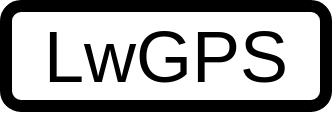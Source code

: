 <mxfile version="12.3.2" type="device" pages="1"><diagram id="Wsjaadh77UIxB9X1bxos" name="Page-1"><mxGraphModel dx="1074" dy="955" grid="1" gridSize="10" guides="1" tooltips="1" connect="1" arrows="1" fold="1" page="1" pageScale="1" pageWidth="850" pageHeight="1100" math="0" shadow="0"><root><mxCell id="0"/><mxCell id="1" parent="0"/><mxCell id="N-d4e9mwLNmuB49KflW1-1" value="LwGPS" style="rounded=1;whiteSpace=wrap;html=1;strokeWidth=6;fontSize=36;shadow=0;" parent="1" vertex="1"><mxGeometry x="345" y="245" width="160" height="50" as="geometry"/></mxCell></root></mxGraphModel></diagram></mxfile>